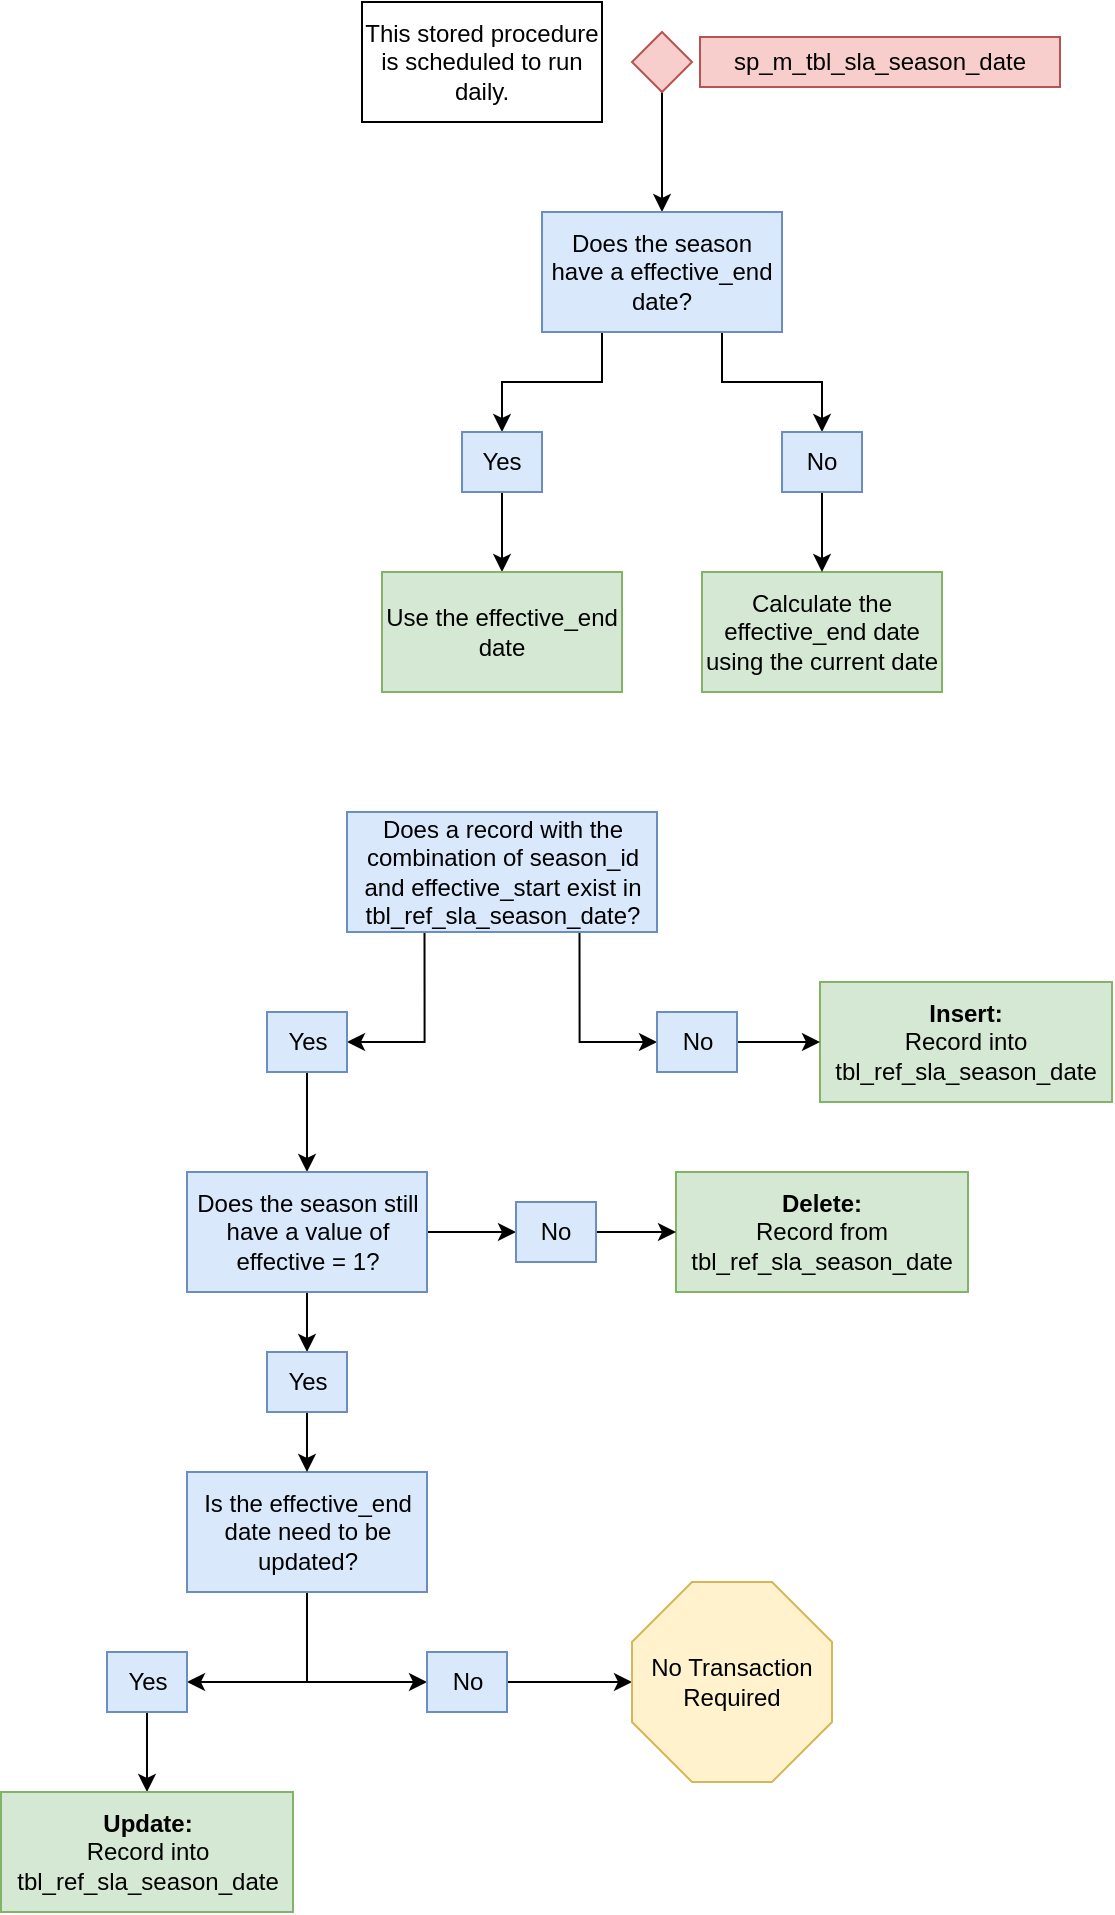 <mxfile version="13.4.9" type="github">
  <diagram id="JurtI7rSHXeyfTPvLvUh" name="Page-1">
    <mxGraphModel dx="1422" dy="794" grid="1" gridSize="10" guides="1" tooltips="1" connect="1" arrows="1" fold="1" page="1" pageScale="1" pageWidth="850" pageHeight="1100" math="0" shadow="0">
      <root>
        <mxCell id="0" />
        <mxCell id="1" parent="0" />
        <mxCell id="GOEzXW9mrkfehJml5P1z-1" value="Calculate the effective_end date using the current date" style="rounded=0;whiteSpace=wrap;html=1;fillColor=#d5e8d4;strokeColor=#82b366;" vertex="1" parent="1">
          <mxGeometry x="365" y="430" width="120" height="60" as="geometry" />
        </mxCell>
        <mxCell id="GOEzXW9mrkfehJml5P1z-7" style="edgeStyle=orthogonalEdgeStyle;rounded=0;orthogonalLoop=1;jettySize=auto;html=1;exitX=0.5;exitY=1;exitDx=0;exitDy=0;entryX=0.5;entryY=0;entryDx=0;entryDy=0;" edge="1" parent="1" source="GOEzXW9mrkfehJml5P1z-3" target="GOEzXW9mrkfehJml5P1z-6">
          <mxGeometry relative="1" as="geometry" />
        </mxCell>
        <mxCell id="GOEzXW9mrkfehJml5P1z-3" value="" style="rhombus;whiteSpace=wrap;html=1;fillColor=#f8cecc;strokeColor=#b85450;" vertex="1" parent="1">
          <mxGeometry x="330" y="160" width="30" height="30" as="geometry" />
        </mxCell>
        <mxCell id="GOEzXW9mrkfehJml5P1z-5" value="sp_m_tbl_sla_season_date" style="rounded=0;whiteSpace=wrap;html=1;fillColor=#f8cecc;strokeColor=#b85450;" vertex="1" parent="1">
          <mxGeometry x="364" y="162.5" width="180" height="25" as="geometry" />
        </mxCell>
        <mxCell id="GOEzXW9mrkfehJml5P1z-10" style="edgeStyle=orthogonalEdgeStyle;rounded=0;orthogonalLoop=1;jettySize=auto;html=1;exitX=0.25;exitY=1;exitDx=0;exitDy=0;" edge="1" parent="1" source="GOEzXW9mrkfehJml5P1z-6" target="GOEzXW9mrkfehJml5P1z-8">
          <mxGeometry relative="1" as="geometry" />
        </mxCell>
        <mxCell id="GOEzXW9mrkfehJml5P1z-11" style="edgeStyle=orthogonalEdgeStyle;rounded=0;orthogonalLoop=1;jettySize=auto;html=1;exitX=0.75;exitY=1;exitDx=0;exitDy=0;entryX=0.5;entryY=0;entryDx=0;entryDy=0;" edge="1" parent="1" source="GOEzXW9mrkfehJml5P1z-6" target="GOEzXW9mrkfehJml5P1z-9">
          <mxGeometry relative="1" as="geometry" />
        </mxCell>
        <mxCell id="GOEzXW9mrkfehJml5P1z-6" value="Does the season have a effective_end date?" style="rounded=0;whiteSpace=wrap;html=1;fillColor=#dae8fc;strokeColor=#6c8ebf;" vertex="1" parent="1">
          <mxGeometry x="285" y="250" width="120" height="60" as="geometry" />
        </mxCell>
        <mxCell id="GOEzXW9mrkfehJml5P1z-14" style="edgeStyle=orthogonalEdgeStyle;rounded=0;orthogonalLoop=1;jettySize=auto;html=1;exitX=0.5;exitY=1;exitDx=0;exitDy=0;entryX=0.5;entryY=0;entryDx=0;entryDy=0;" edge="1" parent="1" source="GOEzXW9mrkfehJml5P1z-8" target="GOEzXW9mrkfehJml5P1z-12">
          <mxGeometry relative="1" as="geometry" />
        </mxCell>
        <mxCell id="GOEzXW9mrkfehJml5P1z-8" value="Yes" style="rounded=0;whiteSpace=wrap;html=1;fillColor=#dae8fc;strokeColor=#6c8ebf;" vertex="1" parent="1">
          <mxGeometry x="245" y="360" width="40" height="30" as="geometry" />
        </mxCell>
        <mxCell id="GOEzXW9mrkfehJml5P1z-13" style="edgeStyle=orthogonalEdgeStyle;rounded=0;orthogonalLoop=1;jettySize=auto;html=1;exitX=0.5;exitY=1;exitDx=0;exitDy=0;entryX=0.5;entryY=0;entryDx=0;entryDy=0;" edge="1" parent="1" source="GOEzXW9mrkfehJml5P1z-9" target="GOEzXW9mrkfehJml5P1z-1">
          <mxGeometry relative="1" as="geometry" />
        </mxCell>
        <mxCell id="GOEzXW9mrkfehJml5P1z-9" value="No" style="rounded=0;whiteSpace=wrap;html=1;fillColor=#dae8fc;strokeColor=#6c8ebf;" vertex="1" parent="1">
          <mxGeometry x="405" y="360" width="40" height="30" as="geometry" />
        </mxCell>
        <mxCell id="GOEzXW9mrkfehJml5P1z-12" value="Use the effective_end date" style="rounded=0;whiteSpace=wrap;html=1;fillColor=#d5e8d4;strokeColor=#82b366;" vertex="1" parent="1">
          <mxGeometry x="205" y="430" width="120" height="60" as="geometry" />
        </mxCell>
        <mxCell id="GOEzXW9mrkfehJml5P1z-15" value="This stored procedure is scheduled to run daily." style="rounded=0;whiteSpace=wrap;html=1;" vertex="1" parent="1">
          <mxGeometry x="195" y="145" width="120" height="60" as="geometry" />
        </mxCell>
        <mxCell id="GOEzXW9mrkfehJml5P1z-29" style="edgeStyle=orthogonalEdgeStyle;rounded=0;orthogonalLoop=1;jettySize=auto;html=1;exitX=0.5;exitY=1;exitDx=0;exitDy=0;entryX=1;entryY=0.5;entryDx=0;entryDy=0;" edge="1" parent="1" source="GOEzXW9mrkfehJml5P1z-16" target="GOEzXW9mrkfehJml5P1z-28">
          <mxGeometry relative="1" as="geometry" />
        </mxCell>
        <mxCell id="GOEzXW9mrkfehJml5P1z-30" style="edgeStyle=orthogonalEdgeStyle;rounded=0;orthogonalLoop=1;jettySize=auto;html=1;exitX=0.5;exitY=1;exitDx=0;exitDy=0;entryX=0;entryY=0.5;entryDx=0;entryDy=0;" edge="1" parent="1" source="GOEzXW9mrkfehJml5P1z-16" target="GOEzXW9mrkfehJml5P1z-27">
          <mxGeometry relative="1" as="geometry" />
        </mxCell>
        <mxCell id="GOEzXW9mrkfehJml5P1z-16" value="Is the effective_end date need to be updated?" style="rounded=0;whiteSpace=wrap;html=1;fillColor=#dae8fc;strokeColor=#6c8ebf;" vertex="1" parent="1">
          <mxGeometry x="107.5" y="880" width="120" height="60" as="geometry" />
        </mxCell>
        <mxCell id="GOEzXW9mrkfehJml5P1z-17" value="&lt;b&gt;Insert:&lt;/b&gt;&lt;br&gt;Record into tbl_ref_sla_season_date" style="rounded=0;whiteSpace=wrap;html=1;fillColor=#d5e8d4;strokeColor=#82b366;" vertex="1" parent="1">
          <mxGeometry x="424" y="635" width="146" height="60" as="geometry" />
        </mxCell>
        <mxCell id="GOEzXW9mrkfehJml5P1z-23" style="edgeStyle=orthogonalEdgeStyle;rounded=0;orthogonalLoop=1;jettySize=auto;html=1;exitX=0.25;exitY=1;exitDx=0;exitDy=0;entryX=1;entryY=0.5;entryDx=0;entryDy=0;" edge="1" parent="1" source="GOEzXW9mrkfehJml5P1z-19" target="GOEzXW9mrkfehJml5P1z-21">
          <mxGeometry relative="1" as="geometry" />
        </mxCell>
        <mxCell id="GOEzXW9mrkfehJml5P1z-25" style="edgeStyle=orthogonalEdgeStyle;rounded=0;orthogonalLoop=1;jettySize=auto;html=1;exitX=0.75;exitY=1;exitDx=0;exitDy=0;entryX=0;entryY=0.5;entryDx=0;entryDy=0;" edge="1" parent="1" source="GOEzXW9mrkfehJml5P1z-19" target="GOEzXW9mrkfehJml5P1z-22">
          <mxGeometry relative="1" as="geometry" />
        </mxCell>
        <mxCell id="GOEzXW9mrkfehJml5P1z-19" value="Does a record with the combination of season_id and effective_start exist in tbl_ref_sla_season_date?" style="rounded=0;whiteSpace=wrap;html=1;fillColor=#dae8fc;strokeColor=#6c8ebf;" vertex="1" parent="1">
          <mxGeometry x="187.5" y="550" width="155" height="60" as="geometry" />
        </mxCell>
        <mxCell id="GOEzXW9mrkfehJml5P1z-39" style="edgeStyle=orthogonalEdgeStyle;rounded=0;orthogonalLoop=1;jettySize=auto;html=1;exitX=0.5;exitY=1;exitDx=0;exitDy=0;" edge="1" parent="1" source="GOEzXW9mrkfehJml5P1z-21" target="GOEzXW9mrkfehJml5P1z-34">
          <mxGeometry relative="1" as="geometry" />
        </mxCell>
        <mxCell id="GOEzXW9mrkfehJml5P1z-21" value="Yes" style="rounded=0;whiteSpace=wrap;html=1;fillColor=#dae8fc;strokeColor=#6c8ebf;" vertex="1" parent="1">
          <mxGeometry x="147.5" y="650" width="40" height="30" as="geometry" />
        </mxCell>
        <mxCell id="GOEzXW9mrkfehJml5P1z-42" style="edgeStyle=orthogonalEdgeStyle;rounded=0;orthogonalLoop=1;jettySize=auto;html=1;exitX=1;exitY=0.5;exitDx=0;exitDy=0;" edge="1" parent="1" source="GOEzXW9mrkfehJml5P1z-22" target="GOEzXW9mrkfehJml5P1z-17">
          <mxGeometry relative="1" as="geometry" />
        </mxCell>
        <mxCell id="GOEzXW9mrkfehJml5P1z-22" value="No" style="rounded=0;whiteSpace=wrap;html=1;fillColor=#dae8fc;strokeColor=#6c8ebf;" vertex="1" parent="1">
          <mxGeometry x="342.5" y="650" width="40" height="30" as="geometry" />
        </mxCell>
        <mxCell id="GOEzXW9mrkfehJml5P1z-46" style="edgeStyle=orthogonalEdgeStyle;rounded=0;orthogonalLoop=1;jettySize=auto;html=1;exitX=1;exitY=0.5;exitDx=0;exitDy=0;entryX=0;entryY=0.5;entryDx=0;entryDy=0;entryPerimeter=0;" edge="1" parent="1" source="GOEzXW9mrkfehJml5P1z-27" target="GOEzXW9mrkfehJml5P1z-44">
          <mxGeometry relative="1" as="geometry" />
        </mxCell>
        <mxCell id="GOEzXW9mrkfehJml5P1z-27" value="No" style="rounded=0;whiteSpace=wrap;html=1;fillColor=#dae8fc;strokeColor=#6c8ebf;" vertex="1" parent="1">
          <mxGeometry x="227.5" y="970" width="40" height="30" as="geometry" />
        </mxCell>
        <mxCell id="GOEzXW9mrkfehJml5P1z-45" style="edgeStyle=orthogonalEdgeStyle;rounded=0;orthogonalLoop=1;jettySize=auto;html=1;exitX=0.5;exitY=1;exitDx=0;exitDy=0;" edge="1" parent="1" source="GOEzXW9mrkfehJml5P1z-28" target="GOEzXW9mrkfehJml5P1z-31">
          <mxGeometry relative="1" as="geometry" />
        </mxCell>
        <mxCell id="GOEzXW9mrkfehJml5P1z-28" value="Yes" style="rounded=0;whiteSpace=wrap;html=1;fillColor=#dae8fc;strokeColor=#6c8ebf;" vertex="1" parent="1">
          <mxGeometry x="67.5" y="970" width="40" height="30" as="geometry" />
        </mxCell>
        <mxCell id="GOEzXW9mrkfehJml5P1z-31" value="&lt;b&gt;Update:&lt;/b&gt;&lt;br&gt;Record into tbl_ref_sla_season_date" style="rounded=0;whiteSpace=wrap;html=1;fillColor=#d5e8d4;strokeColor=#82b366;" vertex="1" parent="1">
          <mxGeometry x="14.5" y="1040" width="146" height="60" as="geometry" />
        </mxCell>
        <mxCell id="GOEzXW9mrkfehJml5P1z-33" value="&lt;b&gt;Delete:&lt;/b&gt;&lt;br&gt;Record from tbl_ref_sla_season_date" style="rounded=0;whiteSpace=wrap;html=1;fillColor=#d5e8d4;strokeColor=#82b366;" vertex="1" parent="1">
          <mxGeometry x="352" y="730" width="146" height="60" as="geometry" />
        </mxCell>
        <mxCell id="GOEzXW9mrkfehJml5P1z-36" style="edgeStyle=orthogonalEdgeStyle;rounded=0;orthogonalLoop=1;jettySize=auto;html=1;exitX=1;exitY=0.5;exitDx=0;exitDy=0;entryX=0;entryY=0.5;entryDx=0;entryDy=0;" edge="1" parent="1" source="GOEzXW9mrkfehJml5P1z-34" target="GOEzXW9mrkfehJml5P1z-35">
          <mxGeometry relative="1" as="geometry" />
        </mxCell>
        <mxCell id="GOEzXW9mrkfehJml5P1z-41" style="edgeStyle=orthogonalEdgeStyle;rounded=0;orthogonalLoop=1;jettySize=auto;html=1;exitX=0.5;exitY=1;exitDx=0;exitDy=0;entryX=0.5;entryY=0;entryDx=0;entryDy=0;" edge="1" parent="1" source="GOEzXW9mrkfehJml5P1z-34" target="GOEzXW9mrkfehJml5P1z-38">
          <mxGeometry relative="1" as="geometry" />
        </mxCell>
        <mxCell id="GOEzXW9mrkfehJml5P1z-34" value="Does the season still have a value of effective = 1?" style="rounded=0;whiteSpace=wrap;html=1;fillColor=#dae8fc;strokeColor=#6c8ebf;" vertex="1" parent="1">
          <mxGeometry x="107.5" y="730" width="120" height="60" as="geometry" />
        </mxCell>
        <mxCell id="GOEzXW9mrkfehJml5P1z-37" style="edgeStyle=orthogonalEdgeStyle;rounded=0;orthogonalLoop=1;jettySize=auto;html=1;exitX=1;exitY=0.5;exitDx=0;exitDy=0;" edge="1" parent="1" source="GOEzXW9mrkfehJml5P1z-35" target="GOEzXW9mrkfehJml5P1z-33">
          <mxGeometry relative="1" as="geometry" />
        </mxCell>
        <mxCell id="GOEzXW9mrkfehJml5P1z-35" value="No" style="rounded=0;whiteSpace=wrap;html=1;fillColor=#dae8fc;strokeColor=#6c8ebf;" vertex="1" parent="1">
          <mxGeometry x="272" y="745" width="40" height="30" as="geometry" />
        </mxCell>
        <mxCell id="GOEzXW9mrkfehJml5P1z-43" style="edgeStyle=orthogonalEdgeStyle;rounded=0;orthogonalLoop=1;jettySize=auto;html=1;exitX=0.5;exitY=1;exitDx=0;exitDy=0;entryX=0.5;entryY=0;entryDx=0;entryDy=0;" edge="1" parent="1" source="GOEzXW9mrkfehJml5P1z-38" target="GOEzXW9mrkfehJml5P1z-16">
          <mxGeometry relative="1" as="geometry" />
        </mxCell>
        <mxCell id="GOEzXW9mrkfehJml5P1z-38" value="Yes" style="rounded=0;whiteSpace=wrap;html=1;fillColor=#dae8fc;strokeColor=#6c8ebf;" vertex="1" parent="1">
          <mxGeometry x="147.5" y="820" width="40" height="30" as="geometry" />
        </mxCell>
        <mxCell id="GOEzXW9mrkfehJml5P1z-44" value="No Transaction Required" style="whiteSpace=wrap;html=1;shape=mxgraph.basic.octagon2;align=center;verticalAlign=middle;dx=15;fillColor=#fff2cc;strokeColor=#d6b656;" vertex="1" parent="1">
          <mxGeometry x="330" y="935" width="100" height="100" as="geometry" />
        </mxCell>
      </root>
    </mxGraphModel>
  </diagram>
</mxfile>
